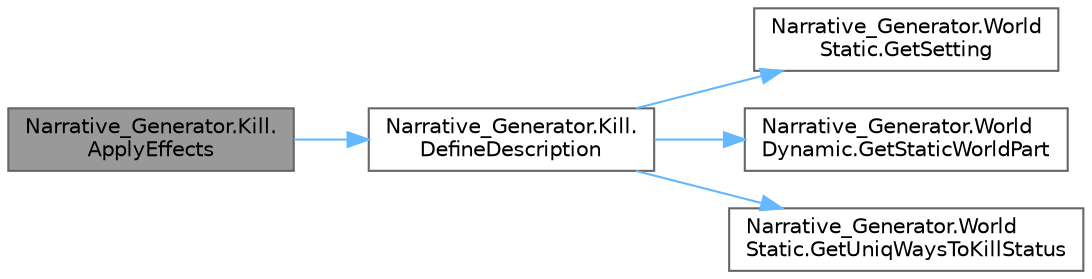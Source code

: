digraph "Narrative_Generator.Kill.ApplyEffects"
{
 // LATEX_PDF_SIZE
  bgcolor="transparent";
  edge [fontname=Helvetica,fontsize=10,labelfontname=Helvetica,labelfontsize=10];
  node [fontname=Helvetica,fontsize=10,shape=box,height=0.2,width=0.4];
  rankdir="LR";
  Node1 [label="Narrative_Generator.Kill.\lApplyEffects",height=0.2,width=0.4,color="gray40", fillcolor="grey60", style="filled", fontcolor="black",tooltip="A method that changes the passed world state according to the effects of the action."];
  Node1 -> Node2 [color="steelblue1",style="solid"];
  Node2 [label="Narrative_Generator.Kill.\lDefineDescription",height=0.2,width=0.4,color="grey40", fillcolor="white", style="filled",URL="$class_narrative___generator_1_1_kill.html#a45f6a739f55e41274e910ec3cc96ba7a",tooltip="A method that creates a description of the action."];
  Node2 -> Node3 [color="steelblue1",style="solid"];
  Node3 [label="Narrative_Generator.World\lStatic.GetSetting",height=0.2,width=0.4,color="grey40", fillcolor="white", style="filled",URL="$class_narrative___generator_1_1_world_static.html#ad19d52cc2e6443e1d79d6edbd5eef9ea",tooltip="Returns information about the current setting."];
  Node2 -> Node4 [color="steelblue1",style="solid"];
  Node4 [label="Narrative_Generator.World\lDynamic.GetStaticWorldPart",height=0.2,width=0.4,color="grey40", fillcolor="white", style="filled",URL="$class_narrative___generator_1_1_world_dynamic.html#af84d5b47653c246de39ebfa7b791826a",tooltip="Returns a component with the static part of the state of this storyworld."];
  Node2 -> Node5 [color="steelblue1",style="solid"];
  Node5 [label="Narrative_Generator.World\lStatic.GetUniqWaysToKillStatus",height=0.2,width=0.4,color="grey40", fillcolor="white", style="filled",URL="$class_narrative___generator_1_1_world_static.html#ae93d648e3ccc26fc84ec54c7414ae40c",tooltip="Returns whether the unique kill descriptions rule is enabled or not."];
}
